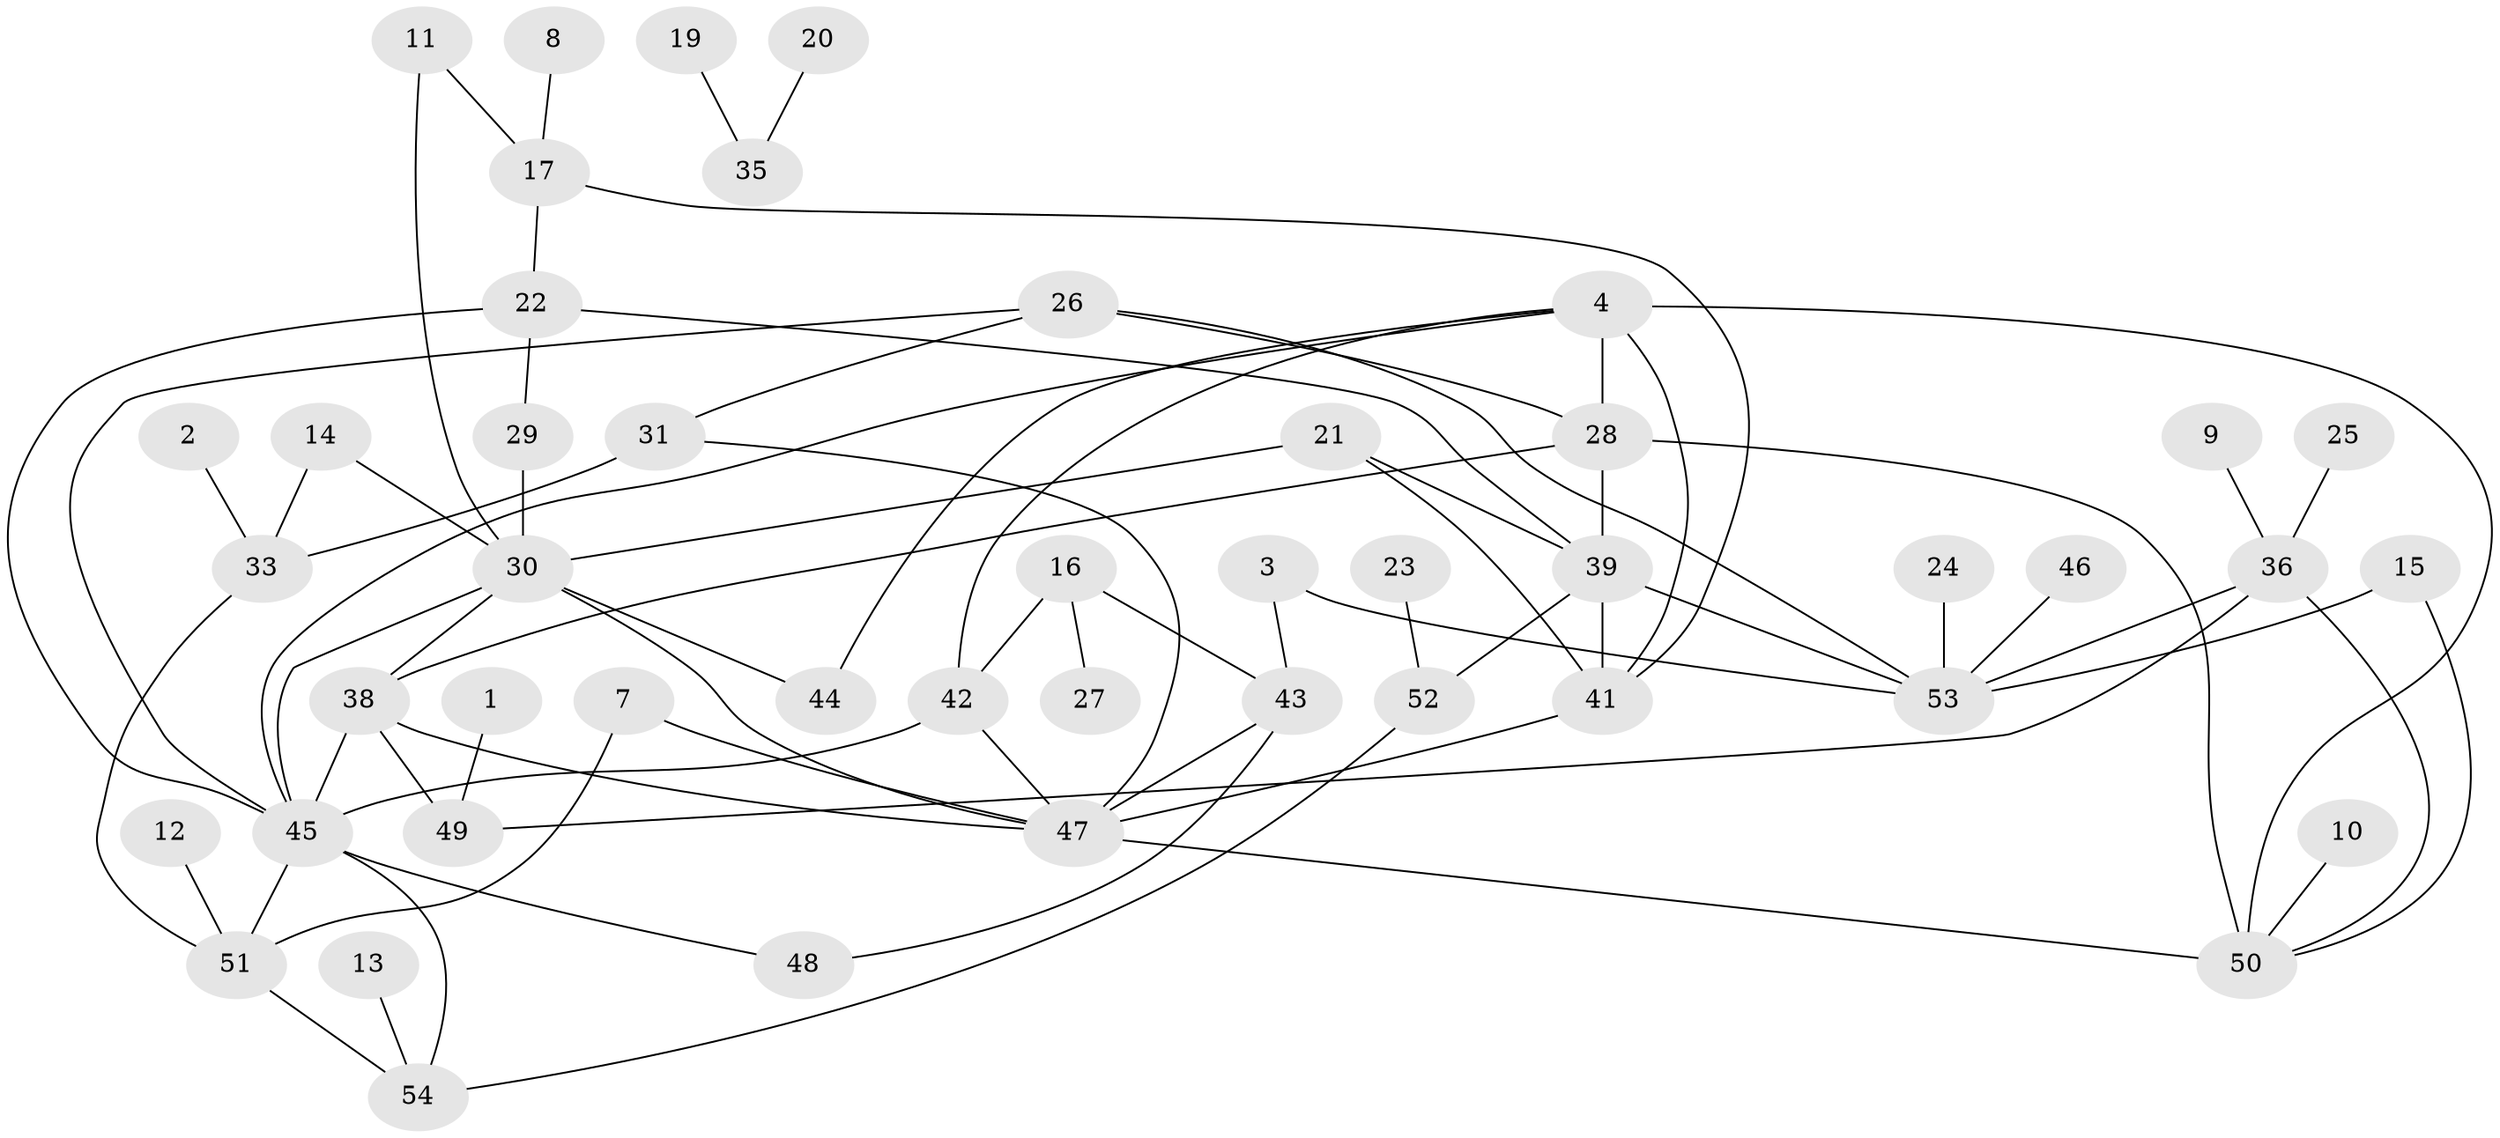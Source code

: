 // original degree distribution, {3: 0.25, 1: 0.2222222222222222, 2: 0.24074074074074073, 4: 0.14814814814814814, 5: 0.046296296296296294, 0: 0.06481481481481481, 8: 0.009259259259259259, 6: 0.018518518518518517}
// Generated by graph-tools (version 1.1) at 2025/25/03/09/25 03:25:22]
// undirected, 47 vertices, 75 edges
graph export_dot {
graph [start="1"]
  node [color=gray90,style=filled];
  1;
  2;
  3;
  4;
  7;
  8;
  9;
  10;
  11;
  12;
  13;
  14;
  15;
  16;
  17;
  19;
  20;
  21;
  22;
  23;
  24;
  25;
  26;
  27;
  28;
  29;
  30;
  31;
  33;
  35;
  36;
  38;
  39;
  41;
  42;
  43;
  44;
  45;
  46;
  47;
  48;
  49;
  50;
  51;
  52;
  53;
  54;
  1 -- 49 [weight=1.0];
  2 -- 33 [weight=1.0];
  3 -- 43 [weight=1.0];
  3 -- 53 [weight=1.0];
  4 -- 28 [weight=1.0];
  4 -- 41 [weight=1.0];
  4 -- 42 [weight=1.0];
  4 -- 44 [weight=1.0];
  4 -- 45 [weight=1.0];
  4 -- 50 [weight=2.0];
  7 -- 47 [weight=1.0];
  7 -- 51 [weight=1.0];
  8 -- 17 [weight=1.0];
  9 -- 36 [weight=1.0];
  10 -- 50 [weight=1.0];
  11 -- 17 [weight=1.0];
  11 -- 30 [weight=1.0];
  12 -- 51 [weight=1.0];
  13 -- 54 [weight=1.0];
  14 -- 30 [weight=1.0];
  14 -- 33 [weight=1.0];
  15 -- 50 [weight=1.0];
  15 -- 53 [weight=1.0];
  16 -- 27 [weight=1.0];
  16 -- 42 [weight=2.0];
  16 -- 43 [weight=1.0];
  17 -- 22 [weight=1.0];
  17 -- 41 [weight=1.0];
  19 -- 35 [weight=1.0];
  20 -- 35 [weight=1.0];
  21 -- 30 [weight=1.0];
  21 -- 39 [weight=2.0];
  21 -- 41 [weight=1.0];
  22 -- 29 [weight=1.0];
  22 -- 39 [weight=1.0];
  22 -- 45 [weight=1.0];
  23 -- 52 [weight=1.0];
  24 -- 53 [weight=1.0];
  25 -- 36 [weight=1.0];
  26 -- 28 [weight=1.0];
  26 -- 31 [weight=1.0];
  26 -- 45 [weight=1.0];
  26 -- 53 [weight=1.0];
  28 -- 38 [weight=1.0];
  28 -- 39 [weight=1.0];
  28 -- 50 [weight=1.0];
  29 -- 30 [weight=1.0];
  30 -- 38 [weight=1.0];
  30 -- 44 [weight=1.0];
  30 -- 45 [weight=1.0];
  30 -- 47 [weight=1.0];
  31 -- 33 [weight=1.0];
  31 -- 47 [weight=1.0];
  33 -- 51 [weight=1.0];
  36 -- 49 [weight=1.0];
  36 -- 50 [weight=1.0];
  36 -- 53 [weight=1.0];
  38 -- 45 [weight=1.0];
  38 -- 47 [weight=1.0];
  38 -- 49 [weight=2.0];
  39 -- 41 [weight=1.0];
  39 -- 52 [weight=1.0];
  39 -- 53 [weight=1.0];
  41 -- 47 [weight=1.0];
  42 -- 45 [weight=1.0];
  42 -- 47 [weight=1.0];
  43 -- 47 [weight=1.0];
  43 -- 48 [weight=1.0];
  45 -- 48 [weight=1.0];
  45 -- 51 [weight=1.0];
  45 -- 54 [weight=1.0];
  46 -- 53 [weight=1.0];
  47 -- 50 [weight=1.0];
  51 -- 54 [weight=1.0];
  52 -- 54 [weight=1.0];
}
